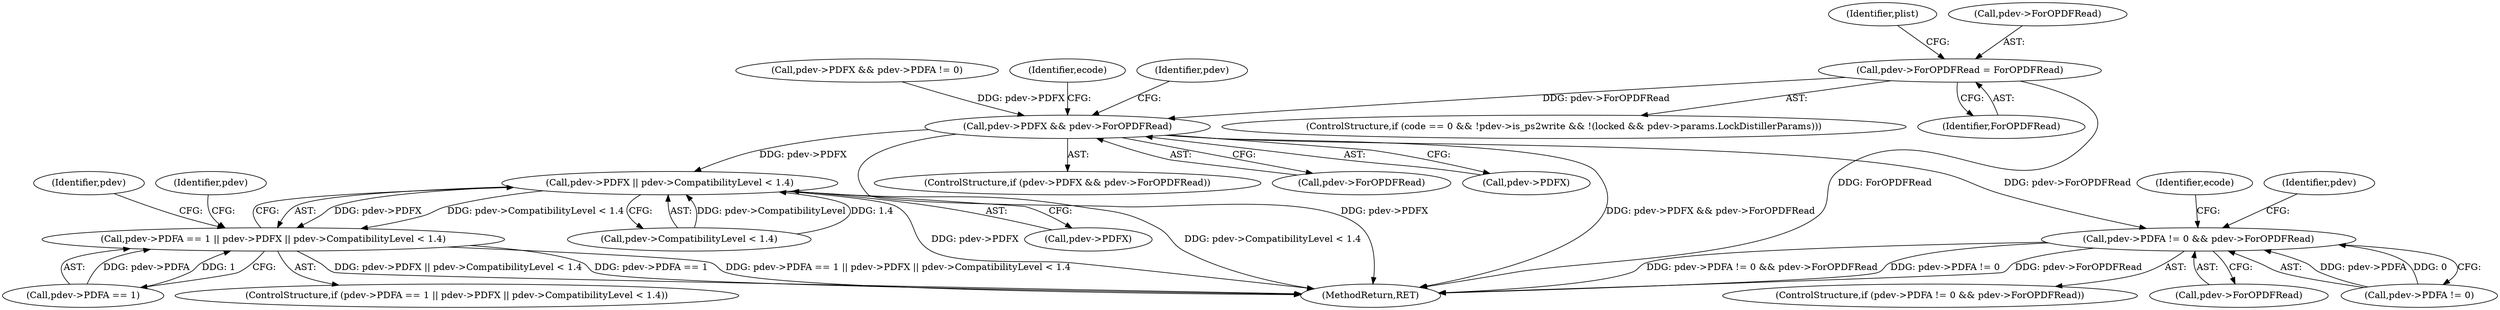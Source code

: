 digraph "0_ghostscript_c3476dde7743761a4e1d39a631716199b696b880@pointer" {
"1000588" [label="(Call,pdev->ForOPDFRead = ForOPDFRead)"];
"1000782" [label="(Call,pdev->PDFX && pdev->ForOPDFRead)"];
"1000800" [label="(Call,pdev->PDFA != 0 && pdev->ForOPDFRead)"];
"1000826" [label="(Call,pdev->PDFX || pdev->CompatibilityLevel < 1.4)"];
"1000820" [label="(Call,pdev->PDFA == 1 || pdev->PDFX || pdev->CompatibilityLevel < 1.4)"];
"1000848" [label="(Identifier,pdev)"];
"1000762" [label="(Call,pdev->PDFX && pdev->PDFA != 0)"];
"1000791" [label="(Identifier,ecode)"];
"1000803" [label="(Identifier,pdev)"];
"1000823" [label="(Identifier,pdev)"];
"1001551" [label="(MethodReturn,RET)"];
"1000821" [label="(Call,pdev->PDFA == 1)"];
"1000595" [label="(Identifier,plist)"];
"1000830" [label="(Call,pdev->CompatibilityLevel < 1.4)"];
"1000799" [label="(ControlStructure,if (pdev->PDFA != 0 && pdev->ForOPDFRead))"];
"1000592" [label="(Identifier,ForOPDFRead)"];
"1000589" [label="(Call,pdev->ForOPDFRead)"];
"1000806" [label="(Call,pdev->ForOPDFRead)"];
"1000819" [label="(ControlStructure,if (pdev->PDFA == 1 || pdev->PDFX || pdev->CompatibilityLevel < 1.4))"];
"1000820" [label="(Call,pdev->PDFA == 1 || pdev->PDFX || pdev->CompatibilityLevel < 1.4)"];
"1000781" [label="(ControlStructure,if (pdev->PDFX && pdev->ForOPDFRead))"];
"1000801" [label="(Call,pdev->PDFA != 0)"];
"1000786" [label="(Call,pdev->ForOPDFRead)"];
"1000588" [label="(Call,pdev->ForOPDFRead = ForOPDFRead)"];
"1000811" [label="(Identifier,ecode)"];
"1000782" [label="(Call,pdev->PDFX && pdev->ForOPDFRead)"];
"1000783" [label="(Call,pdev->PDFX)"];
"1000827" [label="(Call,pdev->PDFX)"];
"1000838" [label="(Identifier,pdev)"];
"1000570" [label="(ControlStructure,if (code == 0 && !pdev->is_ps2write && !(locked && pdev->params.LockDistillerParams)))"];
"1000826" [label="(Call,pdev->PDFX || pdev->CompatibilityLevel < 1.4)"];
"1000800" [label="(Call,pdev->PDFA != 0 && pdev->ForOPDFRead)"];
"1000588" -> "1000570"  [label="AST: "];
"1000588" -> "1000592"  [label="CFG: "];
"1000589" -> "1000588"  [label="AST: "];
"1000592" -> "1000588"  [label="AST: "];
"1000595" -> "1000588"  [label="CFG: "];
"1000588" -> "1001551"  [label="DDG: ForOPDFRead"];
"1000588" -> "1000782"  [label="DDG: pdev->ForOPDFRead"];
"1000782" -> "1000781"  [label="AST: "];
"1000782" -> "1000783"  [label="CFG: "];
"1000782" -> "1000786"  [label="CFG: "];
"1000783" -> "1000782"  [label="AST: "];
"1000786" -> "1000782"  [label="AST: "];
"1000791" -> "1000782"  [label="CFG: "];
"1000803" -> "1000782"  [label="CFG: "];
"1000782" -> "1001551"  [label="DDG: pdev->PDFX"];
"1000782" -> "1001551"  [label="DDG: pdev->PDFX && pdev->ForOPDFRead"];
"1000762" -> "1000782"  [label="DDG: pdev->PDFX"];
"1000782" -> "1000800"  [label="DDG: pdev->ForOPDFRead"];
"1000782" -> "1000826"  [label="DDG: pdev->PDFX"];
"1000800" -> "1000799"  [label="AST: "];
"1000800" -> "1000801"  [label="CFG: "];
"1000800" -> "1000806"  [label="CFG: "];
"1000801" -> "1000800"  [label="AST: "];
"1000806" -> "1000800"  [label="AST: "];
"1000811" -> "1000800"  [label="CFG: "];
"1000823" -> "1000800"  [label="CFG: "];
"1000800" -> "1001551"  [label="DDG: pdev->ForOPDFRead"];
"1000800" -> "1001551"  [label="DDG: pdev->PDFA != 0 && pdev->ForOPDFRead"];
"1000800" -> "1001551"  [label="DDG: pdev->PDFA != 0"];
"1000801" -> "1000800"  [label="DDG: pdev->PDFA"];
"1000801" -> "1000800"  [label="DDG: 0"];
"1000826" -> "1000820"  [label="AST: "];
"1000826" -> "1000827"  [label="CFG: "];
"1000826" -> "1000830"  [label="CFG: "];
"1000827" -> "1000826"  [label="AST: "];
"1000830" -> "1000826"  [label="AST: "];
"1000820" -> "1000826"  [label="CFG: "];
"1000826" -> "1001551"  [label="DDG: pdev->PDFX"];
"1000826" -> "1001551"  [label="DDG: pdev->CompatibilityLevel < 1.4"];
"1000826" -> "1000820"  [label="DDG: pdev->PDFX"];
"1000826" -> "1000820"  [label="DDG: pdev->CompatibilityLevel < 1.4"];
"1000830" -> "1000826"  [label="DDG: pdev->CompatibilityLevel"];
"1000830" -> "1000826"  [label="DDG: 1.4"];
"1000820" -> "1000819"  [label="AST: "];
"1000820" -> "1000821"  [label="CFG: "];
"1000821" -> "1000820"  [label="AST: "];
"1000838" -> "1000820"  [label="CFG: "];
"1000848" -> "1000820"  [label="CFG: "];
"1000820" -> "1001551"  [label="DDG: pdev->PDFA == 1 || pdev->PDFX || pdev->CompatibilityLevel < 1.4"];
"1000820" -> "1001551"  [label="DDG: pdev->PDFX || pdev->CompatibilityLevel < 1.4"];
"1000820" -> "1001551"  [label="DDG: pdev->PDFA == 1"];
"1000821" -> "1000820"  [label="DDG: pdev->PDFA"];
"1000821" -> "1000820"  [label="DDG: 1"];
}
